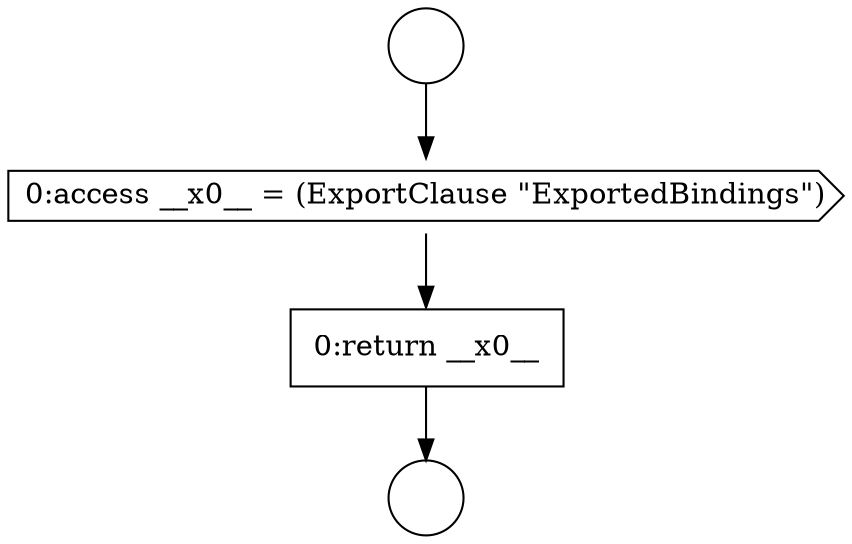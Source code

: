 digraph {
  node9708 [shape=circle label=" " color="black" fillcolor="white" style=filled]
  node9710 [shape=cds, label=<<font color="black">0:access __x0__ = (ExportClause &quot;ExportedBindings&quot;)</font>> color="black" fillcolor="white" style=filled]
  node9711 [shape=none, margin=0, label=<<font color="black">
    <table border="0" cellborder="1" cellspacing="0" cellpadding="10">
      <tr><td align="left">0:return __x0__</td></tr>
    </table>
  </font>> color="black" fillcolor="white" style=filled]
  node9709 [shape=circle label=" " color="black" fillcolor="white" style=filled]
  node9708 -> node9710 [ color="black"]
  node9710 -> node9711 [ color="black"]
  node9711 -> node9709 [ color="black"]
}
